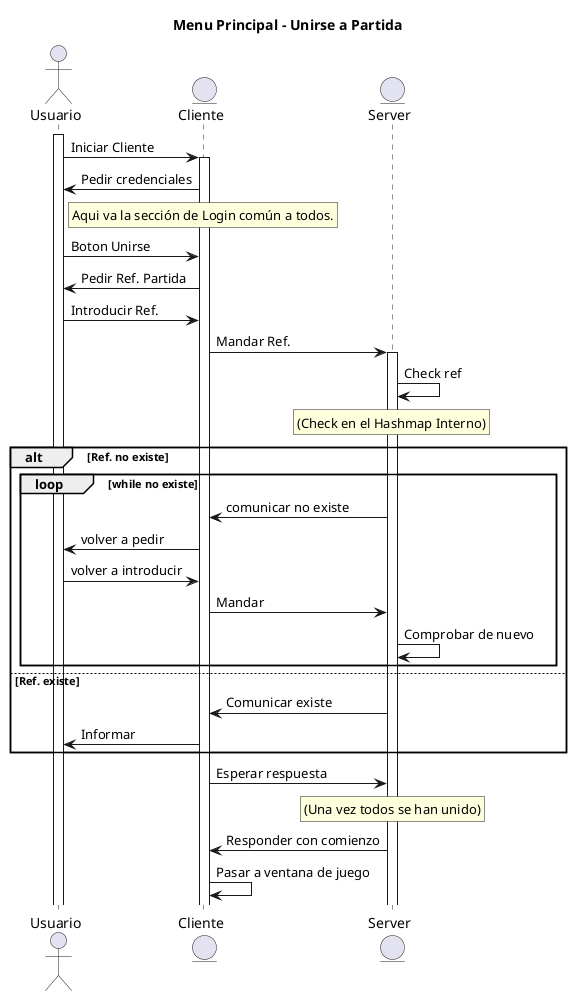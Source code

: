 @startuml
title Menu Principal - Unirse a Partida

actor Usuario
entity Cliente
entity Server

activate Usuario
Usuario->Cliente: Iniciar Cliente
activate Cliente
Cliente->Usuario: Pedir credenciales

rnote right of Usuario: Aqui va la sección de Login común a todos.
Usuario->Cliente: Boton Unirse
Cliente->Usuario: Pedir Ref. Partida
Usuario->Cliente: Introducir Ref.
Cliente->Server: Mandar Ref.
activate Server
Server->Server: Check ref
rnote over Server: (Check en el Hashmap Interno)

alt Ref. no existe
loop while no existe
Server->Cliente: comunicar no existe
Cliente->Usuario: volver a pedir
Usuario->Cliente: volver a introducir
Cliente->Server: Mandar
Server->Server: Comprobar de nuevo
end
else Ref. existe
Server->Cliente: Comunicar existe
Cliente->Usuario: Informar
end
Cliente->Server: Esperar respuesta
rnote over Server: (Una vez todos se han unido)
Server->Cliente: Responder con comienzo
Cliente->Cliente: Pasar a ventana de juego
@enduml